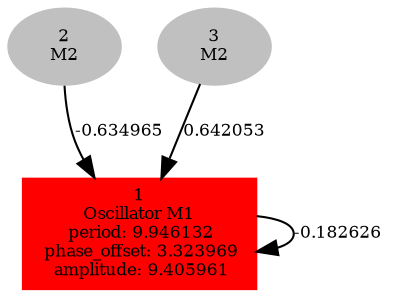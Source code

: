  digraph g{ forcelabels=true;
1 [label=<1<BR />Oscillator M1<BR /> period: 9.946132<BR /> phase_offset: 3.323969<BR /> amplitude: 9.405961>, shape=box,color=red,style=filled,fontsize=8];2[label=<2<BR/>M2>,color="grey",style=filled,fontsize=8];
3[label=<3<BR/>M2>,color="grey",style=filled,fontsize=8];
1 -> 1[label="-0.182626 ",fontsize="8"];
2 -> 1[label="-0.634965 ",fontsize="8"];
3 -> 1[label="0.642053 ",fontsize="8"];
 }
